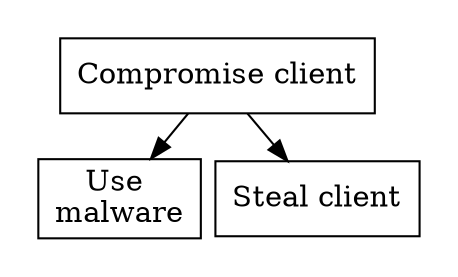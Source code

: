 digraph G {

	graph[ center=true, margin=0.2, nodesep=0.1, ranksep=0.3]
	node[ shape=rectangle]

	compromiseClient[label="Compromise client",shape=OR];
	gainRemoteAccessToClient[label="Use \nmalware"];
	stealClient[label="Steal client"];
	compromiseClient -> stealClient;

	compromiseClient -> gainRemoteAccessToClient;
}